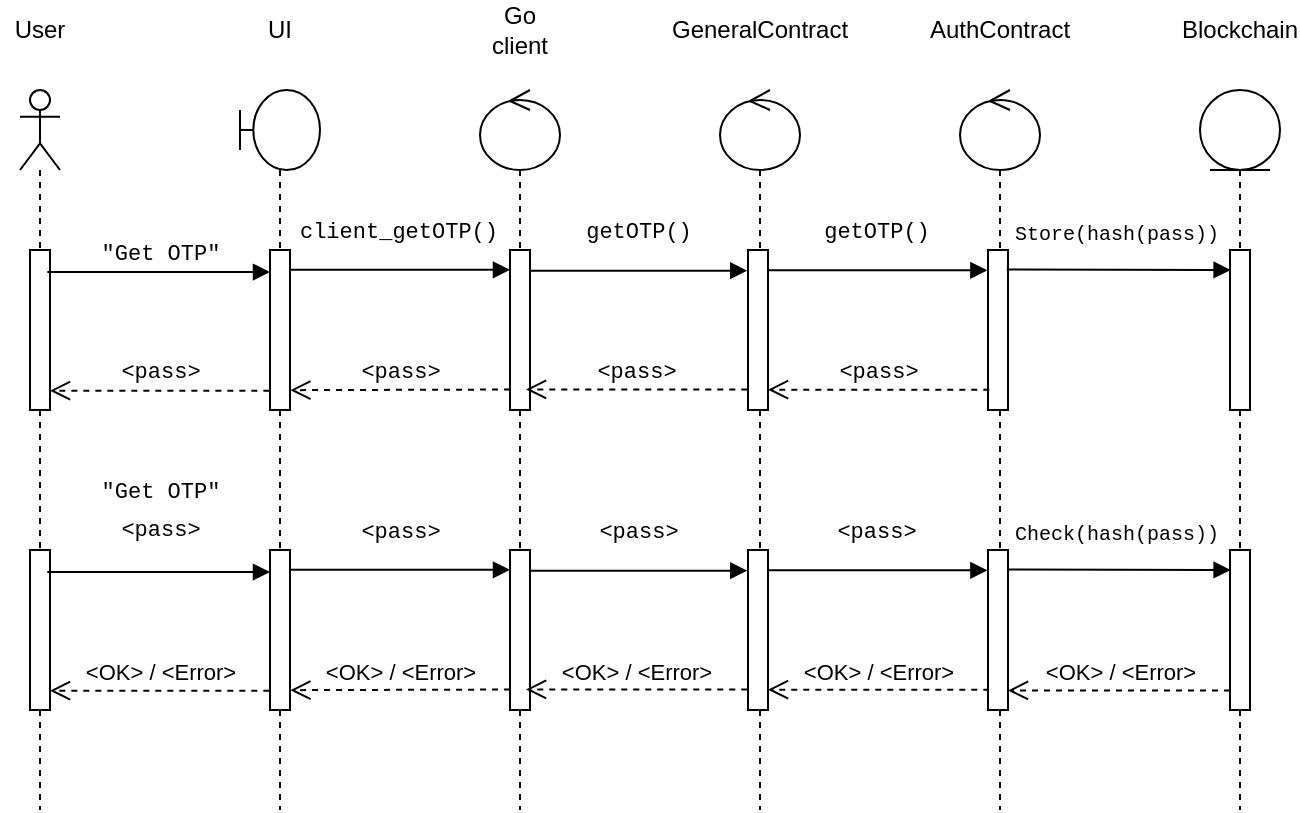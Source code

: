 <mxfile version="13.7.9" type="device"><diagram id="kTw4rQq09C8VNo1cdiwm" name="Página-1"><mxGraphModel dx="813" dy="467" grid="1" gridSize="10" guides="1" tooltips="1" connect="1" arrows="1" fold="1" page="1" pageScale="1" pageWidth="827" pageHeight="1169" math="0" shadow="0"><root><mxCell id="0"/><mxCell id="1" parent="0"/><mxCell id="bpKdNrXOFCj9bSgx8ciy-18" value="" style="shape=umlLifeline;participant=umlControl;perimeter=lifelinePerimeter;whiteSpace=wrap;html=1;container=1;collapsible=0;recursiveResize=0;verticalAlign=top;spacingTop=36;outlineConnect=0;size=40;" vertex="1" parent="1"><mxGeometry x="520" y="80" width="40" height="360" as="geometry"/></mxCell><mxCell id="bpKdNrXOFCj9bSgx8ciy-19" value="" style="html=1;points=[];perimeter=orthogonalPerimeter;" vertex="1" parent="bpKdNrXOFCj9bSgx8ciy-18"><mxGeometry x="14" y="80" width="10" height="80" as="geometry"/></mxCell><mxCell id="bpKdNrXOFCj9bSgx8ciy-1" value="" style="shape=umlLifeline;participant=umlActor;perimeter=lifelinePerimeter;whiteSpace=wrap;html=1;container=1;collapsible=0;recursiveResize=0;verticalAlign=top;spacingTop=36;outlineConnect=0;" vertex="1" parent="1"><mxGeometry x="50" y="80" width="20" height="360" as="geometry"/></mxCell><mxCell id="bpKdNrXOFCj9bSgx8ciy-10" value="" style="html=1;points=[];perimeter=orthogonalPerimeter;" vertex="1" parent="bpKdNrXOFCj9bSgx8ciy-1"><mxGeometry x="5" y="80" width="10" height="80" as="geometry"/></mxCell><mxCell id="bpKdNrXOFCj9bSgx8ciy-2" value="" style="shape=umlLifeline;participant=umlBoundary;perimeter=lifelinePerimeter;whiteSpace=wrap;html=1;container=1;collapsible=0;recursiveResize=0;verticalAlign=top;spacingTop=36;outlineConnect=0;size=40;" vertex="1" parent="1"><mxGeometry x="160" y="80" width="40" height="360" as="geometry"/></mxCell><mxCell id="bpKdNrXOFCj9bSgx8ciy-11" value="" style="html=1;points=[];perimeter=orthogonalPerimeter;" vertex="1" parent="bpKdNrXOFCj9bSgx8ciy-2"><mxGeometry x="15" y="80" width="10" height="80" as="geometry"/></mxCell><mxCell id="bpKdNrXOFCj9bSgx8ciy-3" value="" style="shape=umlLifeline;participant=umlControl;perimeter=lifelinePerimeter;whiteSpace=wrap;html=1;container=1;collapsible=0;recursiveResize=0;verticalAlign=top;spacingTop=36;outlineConnect=0;size=40;" vertex="1" parent="1"><mxGeometry x="400" y="80" width="40" height="360" as="geometry"/></mxCell><mxCell id="bpKdNrXOFCj9bSgx8ciy-17" value="" style="html=1;points=[];perimeter=orthogonalPerimeter;" vertex="1" parent="bpKdNrXOFCj9bSgx8ciy-3"><mxGeometry x="14" y="80" width="10" height="80" as="geometry"/></mxCell><mxCell id="bpKdNrXOFCj9bSgx8ciy-4" value="" style="shape=umlLifeline;participant=umlEntity;perimeter=lifelinePerimeter;whiteSpace=wrap;html=1;container=1;collapsible=0;recursiveResize=0;verticalAlign=top;spacingTop=36;outlineConnect=0;size=40;" vertex="1" parent="1"><mxGeometry x="640" y="80" width="40" height="360" as="geometry"/></mxCell><mxCell id="bpKdNrXOFCj9bSgx8ciy-5" value="" style="shape=umlLifeline;participant=umlControl;perimeter=lifelinePerimeter;whiteSpace=wrap;html=1;container=1;collapsible=0;recursiveResize=0;verticalAlign=top;spacingTop=36;outlineConnect=0;size=40;" vertex="1" parent="1"><mxGeometry x="280" y="80" width="40" height="360" as="geometry"/></mxCell><mxCell id="bpKdNrXOFCj9bSgx8ciy-14" value="" style="html=1;points=[];perimeter=orthogonalPerimeter;" vertex="1" parent="bpKdNrXOFCj9bSgx8ciy-5"><mxGeometry x="15" y="80" width="10" height="80" as="geometry"/></mxCell><mxCell id="bpKdNrXOFCj9bSgx8ciy-28" value="" style="html=1;points=[];perimeter=orthogonalPerimeter;" vertex="1" parent="bpKdNrXOFCj9bSgx8ciy-5"><mxGeometry x="-225" y="230" width="10" height="80" as="geometry"/></mxCell><mxCell id="bpKdNrXOFCj9bSgx8ciy-29" value="" style="html=1;points=[];perimeter=orthogonalPerimeter;" vertex="1" parent="bpKdNrXOFCj9bSgx8ciy-5"><mxGeometry x="-105" y="230" width="10" height="80" as="geometry"/></mxCell><mxCell id="bpKdNrXOFCj9bSgx8ciy-30" value="" style="html=1;points=[];perimeter=orthogonalPerimeter;" vertex="1" parent="bpKdNrXOFCj9bSgx8ciy-5"><mxGeometry x="134" y="230" width="10" height="80" as="geometry"/></mxCell><mxCell id="bpKdNrXOFCj9bSgx8ciy-31" value="" style="html=1;points=[];perimeter=orthogonalPerimeter;" vertex="1" parent="bpKdNrXOFCj9bSgx8ciy-5"><mxGeometry x="15" y="230" width="10" height="80" as="geometry"/></mxCell><mxCell id="bpKdNrXOFCj9bSgx8ciy-33" value="&amp;lt;OK&amp;gt; / &amp;lt;Error&amp;gt;" style="html=1;verticalAlign=bottom;endArrow=open;dashed=1;endSize=8;exitX=-0.033;exitY=0.879;exitDx=0;exitDy=0;exitPerimeter=0;" edge="1" parent="bpKdNrXOFCj9bSgx8ciy-5" source="bpKdNrXOFCj9bSgx8ciy-29" target="bpKdNrXOFCj9bSgx8ciy-28"><mxGeometry relative="1" as="geometry"><mxPoint x="-110" y="294.83" as="sourcePoint"/><mxPoint x="-190" y="294.83" as="targetPoint"/></mxGeometry></mxCell><mxCell id="bpKdNrXOFCj9bSgx8ciy-34" value="&lt;font face=&quot;Courier New&quot;&gt;&amp;lt;pass&amp;gt;&lt;/font&gt;" style="html=1;verticalAlign=bottom;endArrow=block;exitX=1.035;exitY=0.124;exitDx=0;exitDy=0;exitPerimeter=0;" edge="1" parent="bpKdNrXOFCj9bSgx8ciy-5" source="bpKdNrXOFCj9bSgx8ciy-29" target="bpKdNrXOFCj9bSgx8ciy-31"><mxGeometry x="-0.003" y="10" width="80" relative="1" as="geometry"><mxPoint x="-95" y="240" as="sourcePoint"/><mxPoint x="10" y="240" as="targetPoint"/><mxPoint as="offset"/></mxGeometry></mxCell><mxCell id="bpKdNrXOFCj9bSgx8ciy-35" value="&lt;font face=&quot;Courier New&quot;&gt;&amp;lt;pass&amp;gt;&lt;/font&gt;" style="html=1;verticalAlign=bottom;endArrow=block;entryX=0.1;entryY=0.128;entryDx=0;entryDy=0;entryPerimeter=0;" edge="1" parent="bpKdNrXOFCj9bSgx8ciy-5" source="bpKdNrXOFCj9bSgx8ciy-31"><mxGeometry x="-0.013" y="10" width="80" relative="1" as="geometry"><mxPoint x="23" y="240" as="sourcePoint"/><mxPoint x="133.65" y="240.32" as="targetPoint"/><mxPoint as="offset"/></mxGeometry></mxCell><mxCell id="bpKdNrXOFCj9bSgx8ciy-37" value="&lt;font face=&quot;Courier New&quot;&gt;&amp;lt;pass&amp;gt;&lt;/font&gt;" style="html=1;verticalAlign=bottom;endArrow=block;entryX=-0.03;entryY=0.127;entryDx=0;entryDy=0;entryPerimeter=0;exitX=0.99;exitY=0.127;exitDx=0;exitDy=0;exitPerimeter=0;" edge="1" parent="bpKdNrXOFCj9bSgx8ciy-5" source="bpKdNrXOFCj9bSgx8ciy-30" target="bpKdNrXOFCj9bSgx8ciy-36"><mxGeometry x="-0.013" y="10" width="80" relative="1" as="geometry"><mxPoint x="160" y="240" as="sourcePoint"/><mxPoint x="248.65" y="240.0" as="targetPoint"/><mxPoint as="offset"/></mxGeometry></mxCell><mxCell id="bpKdNrXOFCj9bSgx8ciy-38" value="" style="html=1;points=[];perimeter=orthogonalPerimeter;" vertex="1" parent="bpKdNrXOFCj9bSgx8ciy-5"><mxGeometry x="375" y="230" width="10" height="80" as="geometry"/></mxCell><mxCell id="bpKdNrXOFCj9bSgx8ciy-39" value="&lt;font face=&quot;Courier New&quot; style=&quot;line-height: 100% ; font-size: 10px&quot;&gt;Check(hash(pass))&lt;/font&gt;" style="html=1;verticalAlign=bottom;endArrow=block;exitX=0.935;exitY=0.122;exitDx=0;exitDy=0;exitPerimeter=0;entryX=0.03;entryY=0.125;entryDx=0;entryDy=0;entryPerimeter=0;" edge="1" parent="bpKdNrXOFCj9bSgx8ciy-5" source="bpKdNrXOFCj9bSgx8ciy-36" target="bpKdNrXOFCj9bSgx8ciy-38"><mxGeometry x="-0.013" y="10" width="80" relative="1" as="geometry"><mxPoint x="280" y="240" as="sourcePoint"/><mxPoint x="360" y="240" as="targetPoint"/><mxPoint as="offset"/></mxGeometry></mxCell><mxCell id="bpKdNrXOFCj9bSgx8ciy-40" value="&amp;lt;OK&amp;gt; / &amp;lt;Error&amp;gt;" style="html=1;verticalAlign=bottom;endArrow=open;dashed=1;endSize=8;exitX=0.064;exitY=0.873;exitDx=0;exitDy=0;exitPerimeter=0;" edge="1" parent="bpKdNrXOFCj9bSgx8ciy-5" source="bpKdNrXOFCj9bSgx8ciy-36" target="bpKdNrXOFCj9bSgx8ciy-30"><mxGeometry relative="1" as="geometry"><mxPoint x="250" y="300" as="sourcePoint"/><mxPoint x="170" y="300" as="targetPoint"/></mxGeometry></mxCell><mxCell id="bpKdNrXOFCj9bSgx8ciy-41" value="&amp;lt;OK&amp;gt; / &amp;lt;Error&amp;gt;" style="html=1;verticalAlign=bottom;endArrow=open;dashed=1;endSize=8;exitX=0.064;exitY=0.873;exitDx=0;exitDy=0;exitPerimeter=0;" edge="1" parent="bpKdNrXOFCj9bSgx8ciy-5"><mxGeometry relative="1" as="geometry"><mxPoint x="133.64" y="299.71" as="sourcePoint"/><mxPoint x="23" y="299.71" as="targetPoint"/></mxGeometry></mxCell><mxCell id="bpKdNrXOFCj9bSgx8ciy-42" value="&amp;lt;OK&amp;gt; / &amp;lt;Error&amp;gt;" style="html=1;verticalAlign=bottom;endArrow=open;dashed=1;endSize=8;exitX=0.003;exitY=0.872;exitDx=0;exitDy=0;exitPerimeter=0;entryX=1.019;entryY=0.876;entryDx=0;entryDy=0;entryPerimeter=0;" edge="1" parent="bpKdNrXOFCj9bSgx8ciy-5" source="bpKdNrXOFCj9bSgx8ciy-31" target="bpKdNrXOFCj9bSgx8ciy-29"><mxGeometry relative="1" as="geometry"><mxPoint x="10.64" y="299.71" as="sourcePoint"/><mxPoint x="-80" y="300" as="targetPoint"/></mxGeometry></mxCell><mxCell id="bpKdNrXOFCj9bSgx8ciy-32" value="&lt;font face=&quot;Courier New&quot;&gt;&quot;Get OTP&quot;&lt;br&gt;&lt;/font&gt;" style="html=1;verticalAlign=bottom;startArrow=none;endArrow=block;startSize=8;exitX=0.867;exitY=0.138;exitDx=0;exitDy=0;exitPerimeter=0;startFill=0;" edge="1" parent="bpKdNrXOFCj9bSgx8ciy-5" source="bpKdNrXOFCj9bSgx8ciy-28" target="bpKdNrXOFCj9bSgx8ciy-29"><mxGeometry x="0.012" y="31" relative="1" as="geometry"><mxPoint x="-165" y="230" as="sourcePoint"/><mxPoint as="offset"/></mxGeometry></mxCell><mxCell id="bpKdNrXOFCj9bSgx8ciy-43" value="&amp;lt;pass&amp;gt;" style="edgeLabel;html=1;align=center;verticalAlign=middle;resizable=0;points=[];fontFamily=Courier New;" vertex="1" connectable="0" parent="bpKdNrXOFCj9bSgx8ciy-32"><mxGeometry x="0.067" y="-1" relative="1" as="geometry"><mxPoint x="-3.11" y="-22.04" as="offset"/></mxGeometry></mxCell><mxCell id="bpKdNrXOFCj9bSgx8ciy-46" value="&amp;lt;OK&amp;gt; / &amp;lt;Error&amp;gt;" style="html=1;verticalAlign=bottom;endArrow=open;dashed=1;endSize=8;exitX=0;exitY=0.878;exitDx=0;exitDy=0;exitPerimeter=0;" edge="1" parent="bpKdNrXOFCj9bSgx8ciy-5" source="bpKdNrXOFCj9bSgx8ciy-38" target="bpKdNrXOFCj9bSgx8ciy-36"><mxGeometry relative="1" as="geometry"><mxPoint x="360" y="300" as="sourcePoint"/><mxPoint x="264.36" y="300.0" as="targetPoint"/></mxGeometry></mxCell><mxCell id="bpKdNrXOFCj9bSgx8ciy-36" value="" style="html=1;points=[];perimeter=orthogonalPerimeter;" vertex="1" parent="bpKdNrXOFCj9bSgx8ciy-5"><mxGeometry x="254" y="230" width="10" height="80" as="geometry"/></mxCell><mxCell id="bpKdNrXOFCj9bSgx8ciy-6" value="UI" style="text;html=1;strokeColor=none;fillColor=none;align=center;verticalAlign=middle;whiteSpace=wrap;rounded=0;" vertex="1" parent="1"><mxGeometry x="160" y="40" width="40" height="20" as="geometry"/></mxCell><mxCell id="bpKdNrXOFCj9bSgx8ciy-7" value="Go client" style="text;html=1;strokeColor=none;fillColor=none;align=center;verticalAlign=middle;whiteSpace=wrap;rounded=0;" vertex="1" parent="1"><mxGeometry x="280" y="40" width="40" height="20" as="geometry"/></mxCell><mxCell id="bpKdNrXOFCj9bSgx8ciy-8" value="GeneralContract" style="text;html=1;strokeColor=none;fillColor=none;align=center;verticalAlign=middle;whiteSpace=wrap;rounded=0;" vertex="1" parent="1"><mxGeometry x="400" y="40" width="40" height="20" as="geometry"/></mxCell><mxCell id="bpKdNrXOFCj9bSgx8ciy-9" value="Blockchain" style="text;html=1;strokeColor=none;fillColor=none;align=center;verticalAlign=middle;whiteSpace=wrap;rounded=0;" vertex="1" parent="1"><mxGeometry x="640" y="40" width="40" height="20" as="geometry"/></mxCell><mxCell id="bpKdNrXOFCj9bSgx8ciy-12" value="&lt;font face=&quot;Courier New&quot;&gt;&quot;Get OTP&quot;&lt;/font&gt;" style="html=1;verticalAlign=bottom;startArrow=none;endArrow=block;startSize=8;exitX=0.867;exitY=0.138;exitDx=0;exitDy=0;exitPerimeter=0;startFill=0;" edge="1" target="bpKdNrXOFCj9bSgx8ciy-11" parent="1" source="bpKdNrXOFCj9bSgx8ciy-10"><mxGeometry x="0.012" relative="1" as="geometry"><mxPoint x="115" y="160" as="sourcePoint"/><mxPoint as="offset"/></mxGeometry></mxCell><mxCell id="bpKdNrXOFCj9bSgx8ciy-13" value="&amp;lt;pass&amp;gt;" style="html=1;verticalAlign=bottom;endArrow=open;dashed=1;endSize=8;exitX=-0.033;exitY=0.879;exitDx=0;exitDy=0;exitPerimeter=0;fontFamily=Courier New;" edge="1" parent="1" source="bpKdNrXOFCj9bSgx8ciy-11" target="bpKdNrXOFCj9bSgx8ciy-10"><mxGeometry relative="1" as="geometry"><mxPoint x="170" y="224.83" as="sourcePoint"/><mxPoint x="90" y="224.83" as="targetPoint"/></mxGeometry></mxCell><mxCell id="bpKdNrXOFCj9bSgx8ciy-15" value="&lt;font face=&quot;Courier New&quot;&gt;client_getOTP()&lt;/font&gt;" style="html=1;verticalAlign=bottom;endArrow=block;exitX=1.035;exitY=0.124;exitDx=0;exitDy=0;exitPerimeter=0;" edge="1" parent="1" source="bpKdNrXOFCj9bSgx8ciy-11" target="bpKdNrXOFCj9bSgx8ciy-14"><mxGeometry x="-0.013" y="10" width="80" relative="1" as="geometry"><mxPoint x="185" y="170" as="sourcePoint"/><mxPoint x="290" y="170" as="targetPoint"/><mxPoint as="offset"/></mxGeometry></mxCell><mxCell id="bpKdNrXOFCj9bSgx8ciy-16" value="&lt;font face=&quot;Courier New&quot;&gt;getOTP()&lt;/font&gt;" style="html=1;verticalAlign=bottom;endArrow=block;entryX=0.1;entryY=0.128;entryDx=0;entryDy=0;entryPerimeter=0;" edge="1" parent="1" source="bpKdNrXOFCj9bSgx8ciy-14"><mxGeometry x="-0.013" y="10" width="80" relative="1" as="geometry"><mxPoint x="303" y="170.0" as="sourcePoint"/><mxPoint x="413.65" y="170.32" as="targetPoint"/><mxPoint as="offset"/></mxGeometry></mxCell><mxCell id="bpKdNrXOFCj9bSgx8ciy-20" value="AuthContract" style="text;html=1;strokeColor=none;fillColor=none;align=center;verticalAlign=middle;whiteSpace=wrap;rounded=0;" vertex="1" parent="1"><mxGeometry x="520" y="40" width="40" height="20" as="geometry"/></mxCell><mxCell id="bpKdNrXOFCj9bSgx8ciy-21" value="&lt;font face=&quot;Courier New&quot;&gt;getOTP()&lt;/font&gt;" style="html=1;verticalAlign=bottom;endArrow=block;entryX=-0.03;entryY=0.127;entryDx=0;entryDy=0;entryPerimeter=0;exitX=0.99;exitY=0.127;exitDx=0;exitDy=0;exitPerimeter=0;" edge="1" parent="1" source="bpKdNrXOFCj9bSgx8ciy-17" target="bpKdNrXOFCj9bSgx8ciy-19"><mxGeometry x="-0.013" y="10" width="80" relative="1" as="geometry"><mxPoint x="440" y="170" as="sourcePoint"/><mxPoint x="528.65" y="170.0" as="targetPoint"/><mxPoint as="offset"/></mxGeometry></mxCell><mxCell id="bpKdNrXOFCj9bSgx8ciy-22" value="" style="html=1;points=[];perimeter=orthogonalPerimeter;" vertex="1" parent="1"><mxGeometry x="655" y="160" width="10" height="80" as="geometry"/></mxCell><mxCell id="bpKdNrXOFCj9bSgx8ciy-23" value="&lt;font face=&quot;Courier New&quot; style=&quot;line-height: 100% ; font-size: 10px&quot;&gt;Store(hash(pass))&lt;/font&gt;" style="html=1;verticalAlign=bottom;endArrow=block;exitX=0.935;exitY=0.122;exitDx=0;exitDy=0;exitPerimeter=0;entryX=0.03;entryY=0.125;entryDx=0;entryDy=0;entryPerimeter=0;" edge="1" parent="1" source="bpKdNrXOFCj9bSgx8ciy-19" target="bpKdNrXOFCj9bSgx8ciy-22"><mxGeometry x="-0.013" y="10" width="80" relative="1" as="geometry"><mxPoint x="560" y="170" as="sourcePoint"/><mxPoint x="640" y="170" as="targetPoint"/><mxPoint as="offset"/></mxGeometry></mxCell><mxCell id="bpKdNrXOFCj9bSgx8ciy-24" value="&amp;lt;pass&amp;gt;" style="html=1;verticalAlign=bottom;endArrow=open;dashed=1;endSize=8;exitX=0.064;exitY=0.873;exitDx=0;exitDy=0;exitPerimeter=0;fontFamily=Courier New;" edge="1" parent="1" source="bpKdNrXOFCj9bSgx8ciy-19" target="bpKdNrXOFCj9bSgx8ciy-17"><mxGeometry relative="1" as="geometry"><mxPoint x="530" y="230" as="sourcePoint"/><mxPoint x="450" y="230" as="targetPoint"/></mxGeometry></mxCell><mxCell id="bpKdNrXOFCj9bSgx8ciy-25" value="&amp;lt;pass&amp;gt;" style="html=1;verticalAlign=bottom;endArrow=open;dashed=1;endSize=8;exitX=0.064;exitY=0.873;exitDx=0;exitDy=0;exitPerimeter=0;fontFamily=Courier New;" edge="1" parent="1"><mxGeometry relative="1" as="geometry"><mxPoint x="413.64" y="229.71" as="sourcePoint"/><mxPoint x="303" y="229.71" as="targetPoint"/></mxGeometry></mxCell><mxCell id="bpKdNrXOFCj9bSgx8ciy-26" value="&amp;lt;pass&amp;gt;" style="html=1;verticalAlign=bottom;endArrow=open;dashed=1;endSize=8;exitX=0.003;exitY=0.872;exitDx=0;exitDy=0;exitPerimeter=0;entryX=1.019;entryY=0.876;entryDx=0;entryDy=0;entryPerimeter=0;fontFamily=Courier New;" edge="1" parent="1" source="bpKdNrXOFCj9bSgx8ciy-14" target="bpKdNrXOFCj9bSgx8ciy-11"><mxGeometry relative="1" as="geometry"><mxPoint x="290.64" y="229.71" as="sourcePoint"/><mxPoint x="200" y="230" as="targetPoint"/></mxGeometry></mxCell><mxCell id="bpKdNrXOFCj9bSgx8ciy-27" value="User" style="text;html=1;strokeColor=none;fillColor=none;align=center;verticalAlign=middle;whiteSpace=wrap;rounded=0;" vertex="1" parent="1"><mxGeometry x="40" y="40" width="40" height="20" as="geometry"/></mxCell></root></mxGraphModel></diagram></mxfile>